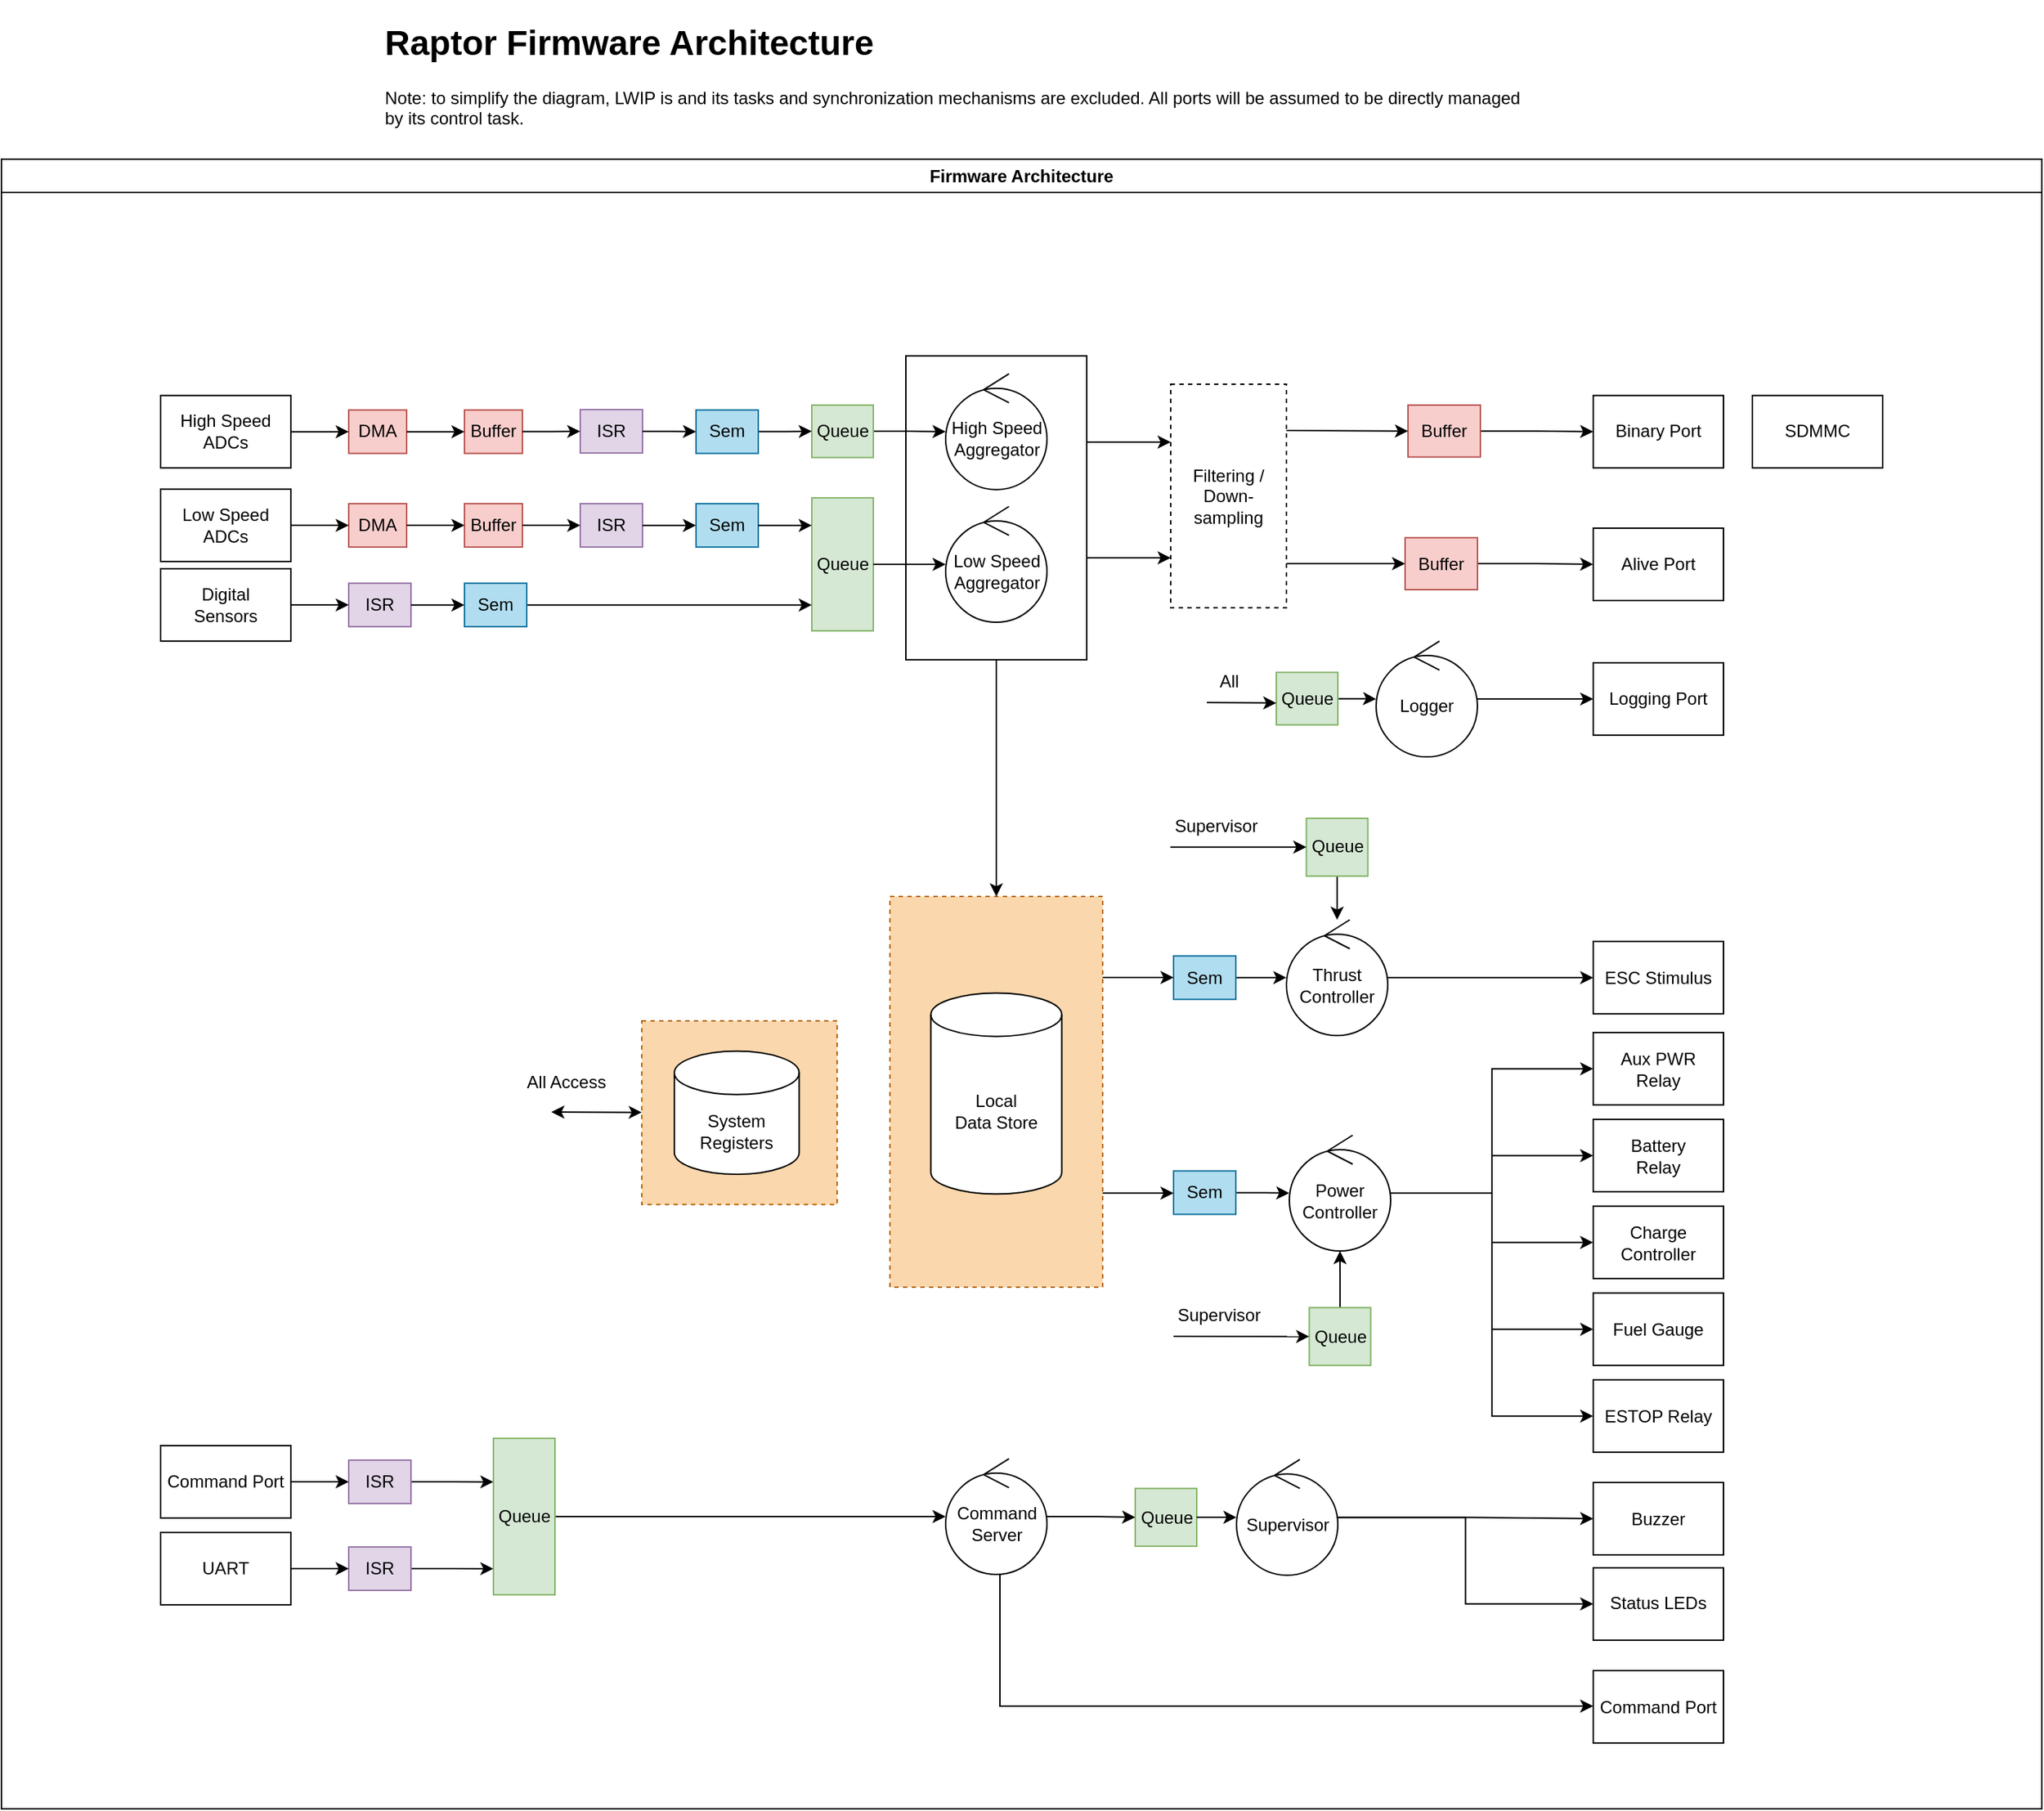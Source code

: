 <mxfile version="23.1.6" type="github">
  <diagram name="ページ1" id="frAd9zVA6C1hqHkERggT">
    <mxGraphModel dx="3493" dy="2271" grid="1" gridSize="10" guides="1" tooltips="1" connect="1" arrows="1" fold="1" page="1" pageScale="1" pageWidth="827" pageHeight="1169" math="0" shadow="0">
      <root>
        <mxCell id="0" />
        <mxCell id="1" parent="0" />
        <mxCell id="r4WBuM0c1a_yxzvFEJgT-160" value="&lt;h1&gt;Raptor Firmware Architecture&lt;/h1&gt;&lt;p&gt;Note: to simplify the diagram, LWIP is and its tasks and synchronization mechanisms are excluded. All ports will be assumed to be directly managed by its control task.&lt;/p&gt;" style="text;html=1;spacing=5;spacingTop=-20;whiteSpace=wrap;overflow=hidden;rounded=0;" vertex="1" parent="1">
          <mxGeometry y="-50" width="797" height="120" as="geometry" />
        </mxCell>
        <mxCell id="r4WBuM0c1a_yxzvFEJgT-360" value="Firmware Architecture" style="swimlane;whiteSpace=wrap;html=1;" vertex="1" parent="1">
          <mxGeometry x="-260" y="50" width="1410" height="1140" as="geometry" />
        </mxCell>
        <mxCell id="r4WBuM0c1a_yxzvFEJgT-267" value="" style="rounded=0;whiteSpace=wrap;html=1;fillColor=#fad7ac;strokeColor=#b46504;dashed=1;" vertex="1" parent="r4WBuM0c1a_yxzvFEJgT-360">
          <mxGeometry x="614" y="509.5" width="147" height="270" as="geometry" />
        </mxCell>
        <mxCell id="r4WBuM0c1a_yxzvFEJgT-191" value="" style="rounded=0;whiteSpace=wrap;html=1;" vertex="1" parent="r4WBuM0c1a_yxzvFEJgT-360">
          <mxGeometry x="625" y="135.92" width="125" height="210" as="geometry" />
        </mxCell>
        <mxCell id="r4WBuM0c1a_yxzvFEJgT-1" value="Digital&lt;br&gt;Sensors" style="rounded=0;whiteSpace=wrap;html=1;" vertex="1" parent="r4WBuM0c1a_yxzvFEJgT-360">
          <mxGeometry x="110" y="283.06" width="90" height="50" as="geometry" />
        </mxCell>
        <mxCell id="r4WBuM0c1a_yxzvFEJgT-3" value="High Speed ADCs" style="rounded=0;whiteSpace=wrap;html=1;" vertex="1" parent="r4WBuM0c1a_yxzvFEJgT-360">
          <mxGeometry x="110" y="163.32" width="90" height="50" as="geometry" />
        </mxCell>
        <mxCell id="r4WBuM0c1a_yxzvFEJgT-13" value="Aux PWR&lt;br&gt;Relay" style="rounded=0;whiteSpace=wrap;html=1;" vertex="1" parent="r4WBuM0c1a_yxzvFEJgT-360">
          <mxGeometry x="1100" y="603.57" width="90" height="50" as="geometry" />
        </mxCell>
        <mxCell id="r4WBuM0c1a_yxzvFEJgT-14" value="Battery&lt;br&gt;Relay" style="rounded=0;whiteSpace=wrap;html=1;" vertex="1" parent="r4WBuM0c1a_yxzvFEJgT-360">
          <mxGeometry x="1100" y="663.57" width="90" height="50" as="geometry" />
        </mxCell>
        <mxCell id="r4WBuM0c1a_yxzvFEJgT-15" value="Binary Port" style="rounded=0;whiteSpace=wrap;html=1;" vertex="1" parent="r4WBuM0c1a_yxzvFEJgT-360">
          <mxGeometry x="1100" y="163.32" width="90" height="50" as="geometry" />
        </mxCell>
        <mxCell id="r4WBuM0c1a_yxzvFEJgT-16" value="Alive Port" style="rounded=0;whiteSpace=wrap;html=1;" vertex="1" parent="r4WBuM0c1a_yxzvFEJgT-360">
          <mxGeometry x="1100" y="254.99" width="90" height="50" as="geometry" />
        </mxCell>
        <mxCell id="r4WBuM0c1a_yxzvFEJgT-17" value="Command Port" style="rounded=0;whiteSpace=wrap;html=1;" vertex="1" parent="r4WBuM0c1a_yxzvFEJgT-360">
          <mxGeometry x="1100" y="1044.5" width="90" height="50" as="geometry" />
        </mxCell>
        <mxCell id="r4WBuM0c1a_yxzvFEJgT-18" value="Logging Port" style="rounded=0;whiteSpace=wrap;html=1;" vertex="1" parent="r4WBuM0c1a_yxzvFEJgT-360">
          <mxGeometry x="1100" y="348.06" width="90" height="50" as="geometry" />
        </mxCell>
        <mxCell id="r4WBuM0c1a_yxzvFEJgT-19" value="Charge Controller" style="rounded=0;whiteSpace=wrap;html=1;" vertex="1" parent="r4WBuM0c1a_yxzvFEJgT-360">
          <mxGeometry x="1100" y="723.57" width="90" height="50" as="geometry" />
        </mxCell>
        <mxCell id="r4WBuM0c1a_yxzvFEJgT-20" value="Fuel Gauge" style="rounded=0;whiteSpace=wrap;html=1;" vertex="1" parent="r4WBuM0c1a_yxzvFEJgT-360">
          <mxGeometry x="1100" y="783.57" width="90" height="50" as="geometry" />
        </mxCell>
        <mxCell id="r4WBuM0c1a_yxzvFEJgT-161" style="edgeStyle=orthogonalEdgeStyle;rounded=0;orthogonalLoop=1;jettySize=auto;html=1;" edge="1" parent="r4WBuM0c1a_yxzvFEJgT-360" source="r4WBuM0c1a_yxzvFEJgT-202" target="r4WBuM0c1a_yxzvFEJgT-15">
          <mxGeometry relative="1" as="geometry" />
        </mxCell>
        <mxCell id="r4WBuM0c1a_yxzvFEJgT-27" value="High Speed&lt;br&gt;Aggregator" style="ellipse;shape=umlControl;whiteSpace=wrap;html=1;" vertex="1" parent="r4WBuM0c1a_yxzvFEJgT-360">
          <mxGeometry x="652.5" y="148.32" width="70" height="80" as="geometry" />
        </mxCell>
        <mxCell id="r4WBuM0c1a_yxzvFEJgT-34" value="Command Port" style="rounded=0;whiteSpace=wrap;html=1;" vertex="1" parent="r4WBuM0c1a_yxzvFEJgT-360">
          <mxGeometry x="110" y="889.04" width="90" height="50" as="geometry" />
        </mxCell>
        <mxCell id="r4WBuM0c1a_yxzvFEJgT-36" value="UART" style="rounded=0;whiteSpace=wrap;html=1;" vertex="1" parent="r4WBuM0c1a_yxzvFEJgT-360">
          <mxGeometry x="110" y="949.04" width="90" height="50" as="geometry" />
        </mxCell>
        <mxCell id="r4WBuM0c1a_yxzvFEJgT-90" value="DMA" style="rounded=0;whiteSpace=wrap;html=1;fillColor=#f8cecc;strokeColor=#b85450;" vertex="1" parent="r4WBuM0c1a_yxzvFEJgT-360">
          <mxGeometry x="240" y="173.32" width="40" height="30" as="geometry" />
        </mxCell>
        <mxCell id="r4WBuM0c1a_yxzvFEJgT-2" style="edgeStyle=orthogonalEdgeStyle;rounded=0;orthogonalLoop=1;jettySize=auto;html=1;" edge="1" parent="r4WBuM0c1a_yxzvFEJgT-360" source="r4WBuM0c1a_yxzvFEJgT-3" target="r4WBuM0c1a_yxzvFEJgT-90">
          <mxGeometry relative="1" as="geometry">
            <mxPoint x="280" y="188.32" as="targetPoint" />
          </mxGeometry>
        </mxCell>
        <mxCell id="r4WBuM0c1a_yxzvFEJgT-91" value="Buffer" style="rounded=0;whiteSpace=wrap;html=1;fillColor=#f8cecc;strokeColor=#b85450;" vertex="1" parent="r4WBuM0c1a_yxzvFEJgT-360">
          <mxGeometry x="320" y="173.32" width="40" height="30" as="geometry" />
        </mxCell>
        <mxCell id="r4WBuM0c1a_yxzvFEJgT-89" style="edgeStyle=orthogonalEdgeStyle;rounded=0;orthogonalLoop=1;jettySize=auto;html=1;" edge="1" parent="r4WBuM0c1a_yxzvFEJgT-360" source="r4WBuM0c1a_yxzvFEJgT-90" target="r4WBuM0c1a_yxzvFEJgT-91">
          <mxGeometry relative="1" as="geometry" />
        </mxCell>
        <mxCell id="r4WBuM0c1a_yxzvFEJgT-194" style="edgeStyle=orthogonalEdgeStyle;rounded=0;orthogonalLoop=1;jettySize=auto;html=1;" edge="1" parent="r4WBuM0c1a_yxzvFEJgT-360" source="r4WBuM0c1a_yxzvFEJgT-106" target="r4WBuM0c1a_yxzvFEJgT-27">
          <mxGeometry relative="1" as="geometry" />
        </mxCell>
        <mxCell id="r4WBuM0c1a_yxzvFEJgT-106" value="Queue" style="rounded=0;whiteSpace=wrap;html=1;fillColor=#d5e8d4;strokeColor=#82b366;" vertex="1" parent="r4WBuM0c1a_yxzvFEJgT-360">
          <mxGeometry x="560" y="169.94" width="42.5" height="36.25" as="geometry" />
        </mxCell>
        <mxCell id="r4WBuM0c1a_yxzvFEJgT-140" style="edgeStyle=orthogonalEdgeStyle;rounded=0;orthogonalLoop=1;jettySize=auto;html=1;" edge="1" parent="r4WBuM0c1a_yxzvFEJgT-360" source="r4WBuM0c1a_yxzvFEJgT-349" target="r4WBuM0c1a_yxzvFEJgT-106">
          <mxGeometry relative="1" as="geometry" />
        </mxCell>
        <mxCell id="r4WBuM0c1a_yxzvFEJgT-138" value="ISR" style="rounded=0;whiteSpace=wrap;html=1;fillColor=#e1d5e7;strokeColor=#9673a6;" vertex="1" parent="r4WBuM0c1a_yxzvFEJgT-360">
          <mxGeometry x="400" y="173.06" width="43" height="30" as="geometry" />
        </mxCell>
        <mxCell id="r4WBuM0c1a_yxzvFEJgT-139" style="edgeStyle=orthogonalEdgeStyle;rounded=0;orthogonalLoop=1;jettySize=auto;html=1;" edge="1" parent="r4WBuM0c1a_yxzvFEJgT-360" source="r4WBuM0c1a_yxzvFEJgT-91" target="r4WBuM0c1a_yxzvFEJgT-138">
          <mxGeometry relative="1" as="geometry" />
        </mxCell>
        <mxCell id="r4WBuM0c1a_yxzvFEJgT-148" style="edgeStyle=orthogonalEdgeStyle;rounded=0;orthogonalLoop=1;jettySize=auto;html=1;" edge="1" parent="r4WBuM0c1a_yxzvFEJgT-360" source="r4WBuM0c1a_yxzvFEJgT-142" target="r4WBuM0c1a_yxzvFEJgT-18">
          <mxGeometry relative="1" as="geometry">
            <mxPoint x="955" y="467.89" as="targetPoint" />
          </mxGeometry>
        </mxCell>
        <mxCell id="r4WBuM0c1a_yxzvFEJgT-142" value="Logger" style="ellipse;shape=umlControl;whiteSpace=wrap;html=1;" vertex="1" parent="r4WBuM0c1a_yxzvFEJgT-360">
          <mxGeometry x="950" y="333.06" width="70" height="80" as="geometry" />
        </mxCell>
        <mxCell id="r4WBuM0c1a_yxzvFEJgT-143" style="edgeStyle=orthogonalEdgeStyle;rounded=0;orthogonalLoop=1;jettySize=auto;html=1;" edge="1" parent="r4WBuM0c1a_yxzvFEJgT-360" source="r4WBuM0c1a_yxzvFEJgT-144" target="r4WBuM0c1a_yxzvFEJgT-142">
          <mxGeometry relative="1" as="geometry" />
        </mxCell>
        <mxCell id="r4WBuM0c1a_yxzvFEJgT-144" value="Queue" style="rounded=0;whiteSpace=wrap;html=1;fillColor=#d5e8d4;strokeColor=#82b366;" vertex="1" parent="r4WBuM0c1a_yxzvFEJgT-360">
          <mxGeometry x="881" y="354.65" width="42.5" height="36.25" as="geometry" />
        </mxCell>
        <mxCell id="r4WBuM0c1a_yxzvFEJgT-348" style="edgeStyle=orthogonalEdgeStyle;rounded=0;orthogonalLoop=1;jettySize=auto;html=1;" edge="1" parent="r4WBuM0c1a_yxzvFEJgT-360" source="r4WBuM0c1a_yxzvFEJgT-152" target="r4WBuM0c1a_yxzvFEJgT-17">
          <mxGeometry relative="1" as="geometry">
            <Array as="points">
              <mxPoint x="690" y="1069" />
            </Array>
          </mxGeometry>
        </mxCell>
        <mxCell id="r4WBuM0c1a_yxzvFEJgT-152" value="Command Server" style="ellipse;shape=umlControl;whiteSpace=wrap;html=1;" vertex="1" parent="r4WBuM0c1a_yxzvFEJgT-360">
          <mxGeometry x="652.5" y="898.04" width="70" height="80" as="geometry" />
        </mxCell>
        <mxCell id="r4WBuM0c1a_yxzvFEJgT-196" style="edgeStyle=orthogonalEdgeStyle;rounded=0;orthogonalLoop=1;jettySize=auto;html=1;entryX=0;entryY=0.5;entryDx=0;entryDy=0;" edge="1" parent="r4WBuM0c1a_yxzvFEJgT-360" source="r4WBuM0c1a_yxzvFEJgT-155" target="r4WBuM0c1a_yxzvFEJgT-13">
          <mxGeometry relative="1" as="geometry" />
        </mxCell>
        <mxCell id="r4WBuM0c1a_yxzvFEJgT-197" style="edgeStyle=orthogonalEdgeStyle;rounded=0;orthogonalLoop=1;jettySize=auto;html=1;" edge="1" parent="r4WBuM0c1a_yxzvFEJgT-360" source="r4WBuM0c1a_yxzvFEJgT-155" target="r4WBuM0c1a_yxzvFEJgT-14">
          <mxGeometry relative="1" as="geometry" />
        </mxCell>
        <mxCell id="r4WBuM0c1a_yxzvFEJgT-198" style="edgeStyle=orthogonalEdgeStyle;rounded=0;orthogonalLoop=1;jettySize=auto;html=1;" edge="1" parent="r4WBuM0c1a_yxzvFEJgT-360" source="r4WBuM0c1a_yxzvFEJgT-155" target="r4WBuM0c1a_yxzvFEJgT-19">
          <mxGeometry relative="1" as="geometry" />
        </mxCell>
        <mxCell id="r4WBuM0c1a_yxzvFEJgT-199" style="edgeStyle=orthogonalEdgeStyle;rounded=0;orthogonalLoop=1;jettySize=auto;html=1;entryX=0;entryY=0.5;entryDx=0;entryDy=0;" edge="1" parent="r4WBuM0c1a_yxzvFEJgT-360" source="r4WBuM0c1a_yxzvFEJgT-155" target="r4WBuM0c1a_yxzvFEJgT-20">
          <mxGeometry relative="1" as="geometry" />
        </mxCell>
        <mxCell id="r4WBuM0c1a_yxzvFEJgT-155" value="Power&lt;br&gt;Controller" style="ellipse;shape=umlControl;whiteSpace=wrap;html=1;" vertex="1" parent="r4WBuM0c1a_yxzvFEJgT-360">
          <mxGeometry x="890" y="674.5" width="70" height="80" as="geometry" />
        </mxCell>
        <mxCell id="r4WBuM0c1a_yxzvFEJgT-156" value="Thrust Controller" style="ellipse;shape=umlControl;whiteSpace=wrap;html=1;" vertex="1" parent="r4WBuM0c1a_yxzvFEJgT-360">
          <mxGeometry x="888" y="525.62" width="70" height="80" as="geometry" />
        </mxCell>
        <mxCell id="r4WBuM0c1a_yxzvFEJgT-165" style="edgeStyle=orthogonalEdgeStyle;rounded=0;orthogonalLoop=1;jettySize=auto;html=1;" edge="1" parent="r4WBuM0c1a_yxzvFEJgT-360" source="r4WBuM0c1a_yxzvFEJgT-158">
          <mxGeometry relative="1" as="geometry">
            <mxPoint x="340" y="914.1" as="targetPoint" />
          </mxGeometry>
        </mxCell>
        <mxCell id="r4WBuM0c1a_yxzvFEJgT-158" value="ISR" style="rounded=0;whiteSpace=wrap;html=1;fillColor=#e1d5e7;strokeColor=#9673a6;" vertex="1" parent="r4WBuM0c1a_yxzvFEJgT-360">
          <mxGeometry x="240" y="899.04" width="43" height="30" as="geometry" />
        </mxCell>
        <mxCell id="r4WBuM0c1a_yxzvFEJgT-164" style="edgeStyle=orthogonalEdgeStyle;rounded=0;orthogonalLoop=1;jettySize=auto;html=1;" edge="1" parent="r4WBuM0c1a_yxzvFEJgT-360" source="r4WBuM0c1a_yxzvFEJgT-34" target="r4WBuM0c1a_yxzvFEJgT-158">
          <mxGeometry relative="1" as="geometry" />
        </mxCell>
        <mxCell id="r4WBuM0c1a_yxzvFEJgT-169" style="edgeStyle=orthogonalEdgeStyle;rounded=0;orthogonalLoop=1;jettySize=auto;html=1;" edge="1" parent="r4WBuM0c1a_yxzvFEJgT-360" source="r4WBuM0c1a_yxzvFEJgT-166">
          <mxGeometry relative="1" as="geometry">
            <mxPoint x="340" y="974.1" as="targetPoint" />
          </mxGeometry>
        </mxCell>
        <mxCell id="r4WBuM0c1a_yxzvFEJgT-166" value="ISR" style="rounded=0;whiteSpace=wrap;html=1;fillColor=#e1d5e7;strokeColor=#9673a6;" vertex="1" parent="r4WBuM0c1a_yxzvFEJgT-360">
          <mxGeometry x="240" y="959.04" width="43" height="30" as="geometry" />
        </mxCell>
        <mxCell id="r4WBuM0c1a_yxzvFEJgT-167" style="edgeStyle=orthogonalEdgeStyle;rounded=0;orthogonalLoop=1;jettySize=auto;html=1;" edge="1" parent="r4WBuM0c1a_yxzvFEJgT-360" source="r4WBuM0c1a_yxzvFEJgT-36" target="r4WBuM0c1a_yxzvFEJgT-166">
          <mxGeometry relative="1" as="geometry" />
        </mxCell>
        <mxCell id="r4WBuM0c1a_yxzvFEJgT-173" style="edgeStyle=orthogonalEdgeStyle;rounded=0;orthogonalLoop=1;jettySize=auto;html=1;" edge="1" parent="r4WBuM0c1a_yxzvFEJgT-360" source="r4WBuM0c1a_yxzvFEJgT-172" target="r4WBuM0c1a_yxzvFEJgT-152">
          <mxGeometry relative="1" as="geometry" />
        </mxCell>
        <mxCell id="r4WBuM0c1a_yxzvFEJgT-172" value="Queue" style="rounded=0;whiteSpace=wrap;html=1;fillColor=#d5e8d4;strokeColor=#82b366;" vertex="1" parent="r4WBuM0c1a_yxzvFEJgT-360">
          <mxGeometry x="340" y="883.97" width="42.5" height="108.14" as="geometry" />
        </mxCell>
        <mxCell id="r4WBuM0c1a_yxzvFEJgT-176" value="Low Speed ADCs" style="rounded=0;whiteSpace=wrap;html=1;" vertex="1" parent="r4WBuM0c1a_yxzvFEJgT-360">
          <mxGeometry x="110" y="228.06" width="90" height="50" as="geometry" />
        </mxCell>
        <mxCell id="r4WBuM0c1a_yxzvFEJgT-177" value="DMA" style="rounded=0;whiteSpace=wrap;html=1;fillColor=#f8cecc;strokeColor=#b85450;" vertex="1" parent="r4WBuM0c1a_yxzvFEJgT-360">
          <mxGeometry x="240" y="238.06" width="40" height="30" as="geometry" />
        </mxCell>
        <mxCell id="r4WBuM0c1a_yxzvFEJgT-188" style="edgeStyle=orthogonalEdgeStyle;rounded=0;orthogonalLoop=1;jettySize=auto;html=1;" edge="1" parent="r4WBuM0c1a_yxzvFEJgT-360" source="r4WBuM0c1a_yxzvFEJgT-176" target="r4WBuM0c1a_yxzvFEJgT-177">
          <mxGeometry relative="1" as="geometry" />
        </mxCell>
        <mxCell id="r4WBuM0c1a_yxzvFEJgT-178" value="Buffer" style="rounded=0;whiteSpace=wrap;html=1;fillColor=#f8cecc;strokeColor=#b85450;" vertex="1" parent="r4WBuM0c1a_yxzvFEJgT-360">
          <mxGeometry x="320" y="238.06" width="40" height="30" as="geometry" />
        </mxCell>
        <mxCell id="r4WBuM0c1a_yxzvFEJgT-186" style="edgeStyle=orthogonalEdgeStyle;rounded=0;orthogonalLoop=1;jettySize=auto;html=1;" edge="1" parent="r4WBuM0c1a_yxzvFEJgT-360" source="r4WBuM0c1a_yxzvFEJgT-177" target="r4WBuM0c1a_yxzvFEJgT-178">
          <mxGeometry relative="1" as="geometry" />
        </mxCell>
        <mxCell id="r4WBuM0c1a_yxzvFEJgT-179" value="ISR" style="rounded=0;whiteSpace=wrap;html=1;fillColor=#e1d5e7;strokeColor=#9673a6;" vertex="1" parent="r4WBuM0c1a_yxzvFEJgT-360">
          <mxGeometry x="400" y="238.06" width="43" height="30" as="geometry" />
        </mxCell>
        <mxCell id="r4WBuM0c1a_yxzvFEJgT-185" style="edgeStyle=orthogonalEdgeStyle;rounded=0;orthogonalLoop=1;jettySize=auto;html=1;entryX=0;entryY=0.5;entryDx=0;entryDy=0;" edge="1" parent="r4WBuM0c1a_yxzvFEJgT-360" source="r4WBuM0c1a_yxzvFEJgT-178" target="r4WBuM0c1a_yxzvFEJgT-179">
          <mxGeometry relative="1" as="geometry" />
        </mxCell>
        <mxCell id="r4WBuM0c1a_yxzvFEJgT-180" value="Queue" style="rounded=0;whiteSpace=wrap;html=1;fillColor=#d5e8d4;strokeColor=#82b366;" vertex="1" parent="r4WBuM0c1a_yxzvFEJgT-360">
          <mxGeometry x="560" y="234.05" width="42.5" height="91.87" as="geometry" />
        </mxCell>
        <mxCell id="r4WBuM0c1a_yxzvFEJgT-192" style="edgeStyle=orthogonalEdgeStyle;rounded=0;orthogonalLoop=1;jettySize=auto;html=1;" edge="1" parent="r4WBuM0c1a_yxzvFEJgT-360" source="r4WBuM0c1a_yxzvFEJgT-200" target="r4WBuM0c1a_yxzvFEJgT-16">
          <mxGeometry relative="1" as="geometry" />
        </mxCell>
        <mxCell id="r4WBuM0c1a_yxzvFEJgT-190" value="Low Speed Aggregator" style="ellipse;shape=umlControl;whiteSpace=wrap;html=1;" vertex="1" parent="r4WBuM0c1a_yxzvFEJgT-360">
          <mxGeometry x="652.5" y="239.99" width="70" height="80" as="geometry" />
        </mxCell>
        <mxCell id="r4WBuM0c1a_yxzvFEJgT-193" style="edgeStyle=orthogonalEdgeStyle;rounded=0;orthogonalLoop=1;jettySize=auto;html=1;" edge="1" parent="r4WBuM0c1a_yxzvFEJgT-360" source="r4WBuM0c1a_yxzvFEJgT-180" target="r4WBuM0c1a_yxzvFEJgT-190">
          <mxGeometry relative="1" as="geometry" />
        </mxCell>
        <mxCell id="r4WBuM0c1a_yxzvFEJgT-200" value="Buffer" style="rounded=0;whiteSpace=wrap;html=1;fillColor=#f8cecc;strokeColor=#b85450;" vertex="1" parent="r4WBuM0c1a_yxzvFEJgT-360">
          <mxGeometry x="970" y="261.61" width="50" height="35.88" as="geometry" />
        </mxCell>
        <mxCell id="r4WBuM0c1a_yxzvFEJgT-202" value="Buffer" style="rounded=0;whiteSpace=wrap;html=1;fillColor=#f8cecc;strokeColor=#b85450;" vertex="1" parent="r4WBuM0c1a_yxzvFEJgT-360">
          <mxGeometry x="972" y="169.94" width="50" height="35.88" as="geometry" />
        </mxCell>
        <mxCell id="r4WBuM0c1a_yxzvFEJgT-209" value="ESC Stimulus" style="rounded=0;whiteSpace=wrap;html=1;" vertex="1" parent="r4WBuM0c1a_yxzvFEJgT-360">
          <mxGeometry x="1100" y="540.62" width="90" height="50" as="geometry" />
        </mxCell>
        <mxCell id="r4WBuM0c1a_yxzvFEJgT-211" style="edgeStyle=orthogonalEdgeStyle;rounded=0;orthogonalLoop=1;jettySize=auto;html=1;" edge="1" parent="r4WBuM0c1a_yxzvFEJgT-360" source="r4WBuM0c1a_yxzvFEJgT-156" target="r4WBuM0c1a_yxzvFEJgT-209">
          <mxGeometry relative="1" as="geometry" />
        </mxCell>
        <mxCell id="r4WBuM0c1a_yxzvFEJgT-210" value="ESTOP Relay" style="rounded=0;whiteSpace=wrap;html=1;" vertex="1" parent="r4WBuM0c1a_yxzvFEJgT-360">
          <mxGeometry x="1100" y="843.57" width="90" height="50" as="geometry" />
        </mxCell>
        <mxCell id="r4WBuM0c1a_yxzvFEJgT-212" style="edgeStyle=orthogonalEdgeStyle;rounded=0;orthogonalLoop=1;jettySize=auto;html=1;entryX=0;entryY=0.5;entryDx=0;entryDy=0;" edge="1" parent="r4WBuM0c1a_yxzvFEJgT-360" source="r4WBuM0c1a_yxzvFEJgT-155" target="r4WBuM0c1a_yxzvFEJgT-210">
          <mxGeometry relative="1" as="geometry" />
        </mxCell>
        <mxCell id="r4WBuM0c1a_yxzvFEJgT-218" value="Local&lt;br&gt;Data Store" style="shape=cylinder3;whiteSpace=wrap;html=1;boundedLbl=1;backgroundOutline=1;size=15;" vertex="1" parent="r4WBuM0c1a_yxzvFEJgT-360">
          <mxGeometry x="642.25" y="576.23" width="90.5" height="138.88" as="geometry" />
        </mxCell>
        <mxCell id="r4WBuM0c1a_yxzvFEJgT-229" value="Buzzer" style="rounded=0;whiteSpace=wrap;html=1;" vertex="1" parent="r4WBuM0c1a_yxzvFEJgT-360">
          <mxGeometry x="1100" y="914.5" width="90" height="50" as="geometry" />
        </mxCell>
        <mxCell id="r4WBuM0c1a_yxzvFEJgT-230" value="Status LEDs" style="rounded=0;whiteSpace=wrap;html=1;" vertex="1" parent="r4WBuM0c1a_yxzvFEJgT-360">
          <mxGeometry x="1100" y="973.44" width="90" height="50" as="geometry" />
        </mxCell>
        <mxCell id="r4WBuM0c1a_yxzvFEJgT-245" value="Queue" style="rounded=0;whiteSpace=wrap;html=1;fillColor=#d5e8d4;strokeColor=#82b366;" vertex="1" parent="r4WBuM0c1a_yxzvFEJgT-360">
          <mxGeometry x="783.5" y="918.61" width="42.5" height="39.92" as="geometry" />
        </mxCell>
        <mxCell id="r4WBuM0c1a_yxzvFEJgT-298" style="edgeStyle=orthogonalEdgeStyle;rounded=0;orthogonalLoop=1;jettySize=auto;html=1;" edge="1" parent="r4WBuM0c1a_yxzvFEJgT-360" source="r4WBuM0c1a_yxzvFEJgT-152" target="r4WBuM0c1a_yxzvFEJgT-245">
          <mxGeometry relative="1" as="geometry" />
        </mxCell>
        <mxCell id="r4WBuM0c1a_yxzvFEJgT-346" style="edgeStyle=orthogonalEdgeStyle;rounded=0;orthogonalLoop=1;jettySize=auto;html=1;entryX=0;entryY=0.5;entryDx=0;entryDy=0;" edge="1" parent="r4WBuM0c1a_yxzvFEJgT-360" source="r4WBuM0c1a_yxzvFEJgT-271" target="r4WBuM0c1a_yxzvFEJgT-229">
          <mxGeometry relative="1" as="geometry" />
        </mxCell>
        <mxCell id="r4WBuM0c1a_yxzvFEJgT-347" style="edgeStyle=orthogonalEdgeStyle;rounded=0;orthogonalLoop=1;jettySize=auto;html=1;" edge="1" parent="r4WBuM0c1a_yxzvFEJgT-360" source="r4WBuM0c1a_yxzvFEJgT-271" target="r4WBuM0c1a_yxzvFEJgT-230">
          <mxGeometry relative="1" as="geometry" />
        </mxCell>
        <mxCell id="r4WBuM0c1a_yxzvFEJgT-271" value="Supervisor" style="ellipse;shape=umlControl;whiteSpace=wrap;html=1;" vertex="1" parent="r4WBuM0c1a_yxzvFEJgT-360">
          <mxGeometry x="853.5" y="898.57" width="70" height="80" as="geometry" />
        </mxCell>
        <mxCell id="r4WBuM0c1a_yxzvFEJgT-276" style="edgeStyle=orthogonalEdgeStyle;rounded=0;orthogonalLoop=1;jettySize=auto;html=1;" edge="1" parent="r4WBuM0c1a_yxzvFEJgT-360" source="r4WBuM0c1a_yxzvFEJgT-245" target="r4WBuM0c1a_yxzvFEJgT-271">
          <mxGeometry relative="1" as="geometry" />
        </mxCell>
        <mxCell id="r4WBuM0c1a_yxzvFEJgT-274" style="edgeStyle=orthogonalEdgeStyle;rounded=0;orthogonalLoop=1;jettySize=auto;html=1;" edge="1" parent="r4WBuM0c1a_yxzvFEJgT-360" source="r4WBuM0c1a_yxzvFEJgT-273" target="r4WBuM0c1a_yxzvFEJgT-155">
          <mxGeometry relative="1" as="geometry" />
        </mxCell>
        <mxCell id="r4WBuM0c1a_yxzvFEJgT-273" value="Sem" style="rounded=0;whiteSpace=wrap;html=1;fillColor=#b1ddf0;strokeColor=#10739e;" vertex="1" parent="r4WBuM0c1a_yxzvFEJgT-360">
          <mxGeometry x="810" y="699.18" width="43" height="30" as="geometry" />
        </mxCell>
        <mxCell id="r4WBuM0c1a_yxzvFEJgT-288" style="edgeStyle=orthogonalEdgeStyle;rounded=0;orthogonalLoop=1;jettySize=auto;html=1;" edge="1" parent="r4WBuM0c1a_yxzvFEJgT-360" source="r4WBuM0c1a_yxzvFEJgT-267" target="r4WBuM0c1a_yxzvFEJgT-273">
          <mxGeometry relative="1" as="geometry">
            <Array as="points">
              <mxPoint x="770" y="714.5" />
              <mxPoint x="770" y="714.5" />
            </Array>
          </mxGeometry>
        </mxCell>
        <mxCell id="r4WBuM0c1a_yxzvFEJgT-284" style="edgeStyle=orthogonalEdgeStyle;rounded=0;orthogonalLoop=1;jettySize=auto;html=1;" edge="1" parent="r4WBuM0c1a_yxzvFEJgT-360" source="r4WBuM0c1a_yxzvFEJgT-282" target="r4WBuM0c1a_yxzvFEJgT-156">
          <mxGeometry relative="1" as="geometry" />
        </mxCell>
        <mxCell id="r4WBuM0c1a_yxzvFEJgT-282" value="Sem" style="rounded=0;whiteSpace=wrap;html=1;fillColor=#b1ddf0;strokeColor=#10739e;" vertex="1" parent="r4WBuM0c1a_yxzvFEJgT-360">
          <mxGeometry x="810" y="550.62" width="43" height="30" as="geometry" />
        </mxCell>
        <mxCell id="r4WBuM0c1a_yxzvFEJgT-285" style="edgeStyle=orthogonalEdgeStyle;rounded=0;orthogonalLoop=1;jettySize=auto;html=1;" edge="1" parent="r4WBuM0c1a_yxzvFEJgT-360" source="r4WBuM0c1a_yxzvFEJgT-267" target="r4WBuM0c1a_yxzvFEJgT-282">
          <mxGeometry relative="1" as="geometry">
            <Array as="points">
              <mxPoint x="770" y="565.5" />
              <mxPoint x="770" y="565.5" />
            </Array>
          </mxGeometry>
        </mxCell>
        <mxCell id="r4WBuM0c1a_yxzvFEJgT-292" value="SDMMC" style="rounded=0;whiteSpace=wrap;html=1;" vertex="1" parent="r4WBuM0c1a_yxzvFEJgT-360">
          <mxGeometry x="1210" y="163.32" width="90" height="50" as="geometry" />
        </mxCell>
        <mxCell id="r4WBuM0c1a_yxzvFEJgT-296" value="" style="edgeStyle=orthogonalEdgeStyle;rounded=0;orthogonalLoop=1;jettySize=auto;html=1;" edge="1" parent="r4WBuM0c1a_yxzvFEJgT-360" source="r4WBuM0c1a_yxzvFEJgT-191" target="r4WBuM0c1a_yxzvFEJgT-267">
          <mxGeometry relative="1" as="geometry">
            <mxPoint x="688" y="345.5" as="sourcePoint" />
            <mxPoint x="687.471" y="385.5" as="targetPoint" />
          </mxGeometry>
        </mxCell>
        <mxCell id="r4WBuM0c1a_yxzvFEJgT-309" style="edgeStyle=orthogonalEdgeStyle;rounded=0;orthogonalLoop=1;jettySize=auto;html=1;" edge="1" parent="r4WBuM0c1a_yxzvFEJgT-360" source="r4WBuM0c1a_yxzvFEJgT-299" target="r4WBuM0c1a_yxzvFEJgT-155">
          <mxGeometry relative="1" as="geometry" />
        </mxCell>
        <mxCell id="r4WBuM0c1a_yxzvFEJgT-299" value="Queue" style="rounded=0;whiteSpace=wrap;html=1;fillColor=#d5e8d4;strokeColor=#82b366;" vertex="1" parent="r4WBuM0c1a_yxzvFEJgT-360">
          <mxGeometry x="903.75" y="793.65" width="42.5" height="39.92" as="geometry" />
        </mxCell>
        <mxCell id="r4WBuM0c1a_yxzvFEJgT-301" style="edgeStyle=orthogonalEdgeStyle;rounded=0;orthogonalLoop=1;jettySize=auto;html=1;entryX=0;entryY=0.5;entryDx=0;entryDy=0;" edge="1" parent="r4WBuM0c1a_yxzvFEJgT-360" source="r4WBuM0c1a_yxzvFEJgT-300" target="r4WBuM0c1a_yxzvFEJgT-202">
          <mxGeometry relative="1" as="geometry">
            <Array as="points">
              <mxPoint x="890" y="187.5" />
              <mxPoint x="890" y="187.5" />
            </Array>
          </mxGeometry>
        </mxCell>
        <mxCell id="r4WBuM0c1a_yxzvFEJgT-302" style="edgeStyle=orthogonalEdgeStyle;rounded=0;orthogonalLoop=1;jettySize=auto;html=1;" edge="1" parent="r4WBuM0c1a_yxzvFEJgT-360" source="r4WBuM0c1a_yxzvFEJgT-300" target="r4WBuM0c1a_yxzvFEJgT-200">
          <mxGeometry relative="1" as="geometry">
            <Array as="points">
              <mxPoint x="890" y="279.5" />
              <mxPoint x="890" y="279.5" />
            </Array>
          </mxGeometry>
        </mxCell>
        <mxCell id="r4WBuM0c1a_yxzvFEJgT-300" value="Filtering / Down-sampling" style="rounded=0;whiteSpace=wrap;html=1;dashed=1;" vertex="1" parent="r4WBuM0c1a_yxzvFEJgT-360">
          <mxGeometry x="808" y="155.5" width="80" height="154.49" as="geometry" />
        </mxCell>
        <mxCell id="r4WBuM0c1a_yxzvFEJgT-358" style="edgeStyle=orthogonalEdgeStyle;rounded=0;orthogonalLoop=1;jettySize=auto;html=1;" edge="1" parent="r4WBuM0c1a_yxzvFEJgT-360" source="r4WBuM0c1a_yxzvFEJgT-191" target="r4WBuM0c1a_yxzvFEJgT-300">
          <mxGeometry relative="1" as="geometry">
            <Array as="points">
              <mxPoint x="790" y="275.5" />
              <mxPoint x="790" y="275.5" />
            </Array>
          </mxGeometry>
        </mxCell>
        <mxCell id="r4WBuM0c1a_yxzvFEJgT-359" style="edgeStyle=orthogonalEdgeStyle;rounded=0;orthogonalLoop=1;jettySize=auto;html=1;" edge="1" parent="r4WBuM0c1a_yxzvFEJgT-360" source="r4WBuM0c1a_yxzvFEJgT-191" target="r4WBuM0c1a_yxzvFEJgT-300">
          <mxGeometry relative="1" as="geometry">
            <Array as="points">
              <mxPoint x="790" y="195.5" />
              <mxPoint x="790" y="195.5" />
            </Array>
          </mxGeometry>
        </mxCell>
        <mxCell id="r4WBuM0c1a_yxzvFEJgT-310" style="edgeStyle=orthogonalEdgeStyle;rounded=0;orthogonalLoop=1;jettySize=auto;html=1;" edge="1" parent="r4WBuM0c1a_yxzvFEJgT-360" source="r4WBuM0c1a_yxzvFEJgT-305" target="r4WBuM0c1a_yxzvFEJgT-156">
          <mxGeometry relative="1" as="geometry" />
        </mxCell>
        <mxCell id="r4WBuM0c1a_yxzvFEJgT-305" value="Queue" style="rounded=0;whiteSpace=wrap;html=1;fillColor=#d5e8d4;strokeColor=#82b366;" vertex="1" parent="r4WBuM0c1a_yxzvFEJgT-360">
          <mxGeometry x="901.75" y="455.5" width="42.5" height="39.92" as="geometry" />
        </mxCell>
        <mxCell id="r4WBuM0c1a_yxzvFEJgT-311" value="" style="endArrow=classic;html=1;rounded=0;entryX=0;entryY=0.5;entryDx=0;entryDy=0;" edge="1" parent="r4WBuM0c1a_yxzvFEJgT-360" target="r4WBuM0c1a_yxzvFEJgT-299">
          <mxGeometry width="50" height="50" relative="1" as="geometry">
            <mxPoint x="810" y="813.5" as="sourcePoint" />
            <mxPoint x="840" y="795.5" as="targetPoint" />
          </mxGeometry>
        </mxCell>
        <mxCell id="r4WBuM0c1a_yxzvFEJgT-312" value="Supervisor" style="text;html=1;align=center;verticalAlign=middle;resizable=0;points=[];autosize=1;strokeColor=none;fillColor=none;" vertex="1" parent="r4WBuM0c1a_yxzvFEJgT-360">
          <mxGeometry x="801" y="783.57" width="80" height="30" as="geometry" />
        </mxCell>
        <mxCell id="r4WBuM0c1a_yxzvFEJgT-313" value="" style="endArrow=classic;html=1;rounded=0;entryX=0;entryY=0.5;entryDx=0;entryDy=0;" edge="1" parent="r4WBuM0c1a_yxzvFEJgT-360">
          <mxGeometry width="50" height="50" relative="1" as="geometry">
            <mxPoint x="807.75" y="475.43" as="sourcePoint" />
            <mxPoint x="901.75" y="475.43" as="targetPoint" />
          </mxGeometry>
        </mxCell>
        <mxCell id="r4WBuM0c1a_yxzvFEJgT-314" value="Supervisor" style="text;html=1;align=center;verticalAlign=middle;resizable=0;points=[];autosize=1;strokeColor=none;fillColor=none;" vertex="1" parent="r4WBuM0c1a_yxzvFEJgT-360">
          <mxGeometry x="798.75" y="445.5" width="80" height="30" as="geometry" />
        </mxCell>
        <mxCell id="r4WBuM0c1a_yxzvFEJgT-315" value="" style="endArrow=classic;html=1;rounded=0;entryX=0;entryY=0.5;entryDx=0;entryDy=0;" edge="1" parent="r4WBuM0c1a_yxzvFEJgT-360">
          <mxGeometry width="50" height="50" relative="1" as="geometry">
            <mxPoint x="833" y="375.5" as="sourcePoint" />
            <mxPoint x="881" y="375.85" as="targetPoint" />
          </mxGeometry>
        </mxCell>
        <mxCell id="r4WBuM0c1a_yxzvFEJgT-316" value="All" style="text;html=1;align=center;verticalAlign=middle;resizable=0;points=[];autosize=1;strokeColor=none;fillColor=none;" vertex="1" parent="r4WBuM0c1a_yxzvFEJgT-360">
          <mxGeometry x="828" y="345.92" width="40" height="30" as="geometry" />
        </mxCell>
        <mxCell id="r4WBuM0c1a_yxzvFEJgT-321" value="" style="group" vertex="1" connectable="0" parent="r4WBuM0c1a_yxzvFEJgT-360">
          <mxGeometry x="442.5" y="595.5" width="135" height="126.93" as="geometry" />
        </mxCell>
        <mxCell id="r4WBuM0c1a_yxzvFEJgT-270" value="" style="rounded=0;whiteSpace=wrap;html=1;fillColor=#fad7ac;strokeColor=#b46504;dashed=1;" vertex="1" parent="r4WBuM0c1a_yxzvFEJgT-321">
          <mxGeometry width="135" height="126.93" as="geometry" />
        </mxCell>
        <mxCell id="r4WBuM0c1a_yxzvFEJgT-154" value="System&lt;br&gt;&lt;div style=&quot;&quot;&gt;Registers&lt;/div&gt;" style="shape=cylinder3;whiteSpace=wrap;html=1;boundedLbl=1;backgroundOutline=1;size=15;" vertex="1" parent="r4WBuM0c1a_yxzvFEJgT-321">
          <mxGeometry x="22.5" y="20.91" width="86.25" height="85.12" as="geometry" />
        </mxCell>
        <mxCell id="r4WBuM0c1a_yxzvFEJgT-322" value="" style="endArrow=classic;html=1;rounded=0;startArrow=classic;startFill=1;" edge="1" parent="r4WBuM0c1a_yxzvFEJgT-360" target="r4WBuM0c1a_yxzvFEJgT-270">
          <mxGeometry width="50" height="50" relative="1" as="geometry">
            <mxPoint x="380" y="658.5" as="sourcePoint" />
            <mxPoint x="400" y="635.5" as="targetPoint" />
          </mxGeometry>
        </mxCell>
        <mxCell id="r4WBuM0c1a_yxzvFEJgT-324" value="All Access" style="text;html=1;align=center;verticalAlign=middle;resizable=0;points=[];autosize=1;strokeColor=none;fillColor=none;" vertex="1" parent="r4WBuM0c1a_yxzvFEJgT-360">
          <mxGeometry x="350" y="623.06" width="80" height="30" as="geometry" />
        </mxCell>
        <mxCell id="r4WBuM0c1a_yxzvFEJgT-350" value="" style="edgeStyle=orthogonalEdgeStyle;rounded=0;orthogonalLoop=1;jettySize=auto;html=1;" edge="1" parent="r4WBuM0c1a_yxzvFEJgT-360" source="r4WBuM0c1a_yxzvFEJgT-138" target="r4WBuM0c1a_yxzvFEJgT-349">
          <mxGeometry relative="1" as="geometry">
            <mxPoint x="443" y="188.5" as="sourcePoint" />
            <mxPoint x="560" y="188.5" as="targetPoint" />
          </mxGeometry>
        </mxCell>
        <mxCell id="r4WBuM0c1a_yxzvFEJgT-349" value="Sem" style="rounded=0;whiteSpace=wrap;html=1;fillColor=#b1ddf0;strokeColor=#10739e;" vertex="1" parent="r4WBuM0c1a_yxzvFEJgT-360">
          <mxGeometry x="480" y="173.32" width="43" height="30" as="geometry" />
        </mxCell>
        <mxCell id="r4WBuM0c1a_yxzvFEJgT-352" value="" style="edgeStyle=orthogonalEdgeStyle;rounded=0;orthogonalLoop=1;jettySize=auto;html=1;" edge="1" parent="r4WBuM0c1a_yxzvFEJgT-360" source="r4WBuM0c1a_yxzvFEJgT-179" target="r4WBuM0c1a_yxzvFEJgT-351">
          <mxGeometry relative="1" as="geometry">
            <mxPoint x="443" y="253.5" as="sourcePoint" />
            <mxPoint x="560" y="253.5" as="targetPoint" />
            <Array as="points" />
          </mxGeometry>
        </mxCell>
        <mxCell id="r4WBuM0c1a_yxzvFEJgT-351" value="Sem" style="rounded=0;whiteSpace=wrap;html=1;fillColor=#b1ddf0;strokeColor=#10739e;" vertex="1" parent="r4WBuM0c1a_yxzvFEJgT-360">
          <mxGeometry x="480" y="238.06" width="43" height="30" as="geometry" />
        </mxCell>
        <mxCell id="r4WBuM0c1a_yxzvFEJgT-242" style="edgeStyle=orthogonalEdgeStyle;rounded=0;orthogonalLoop=1;jettySize=auto;html=1;" edge="1" parent="r4WBuM0c1a_yxzvFEJgT-360" source="r4WBuM0c1a_yxzvFEJgT-351" target="r4WBuM0c1a_yxzvFEJgT-180">
          <mxGeometry relative="1" as="geometry">
            <Array as="points">
              <mxPoint x="540" y="252.92" />
              <mxPoint x="540" y="252.92" />
            </Array>
          </mxGeometry>
        </mxCell>
        <mxCell id="r4WBuM0c1a_yxzvFEJgT-353" value="ISR" style="rounded=0;whiteSpace=wrap;html=1;fillColor=#e1d5e7;strokeColor=#9673a6;" vertex="1" parent="r4WBuM0c1a_yxzvFEJgT-360">
          <mxGeometry x="240" y="293.06" width="43" height="30" as="geometry" />
        </mxCell>
        <mxCell id="r4WBuM0c1a_yxzvFEJgT-355" style="edgeStyle=orthogonalEdgeStyle;rounded=0;orthogonalLoop=1;jettySize=auto;html=1;" edge="1" parent="r4WBuM0c1a_yxzvFEJgT-360" source="r4WBuM0c1a_yxzvFEJgT-1" target="r4WBuM0c1a_yxzvFEJgT-353">
          <mxGeometry relative="1" as="geometry" />
        </mxCell>
        <mxCell id="r4WBuM0c1a_yxzvFEJgT-357" style="edgeStyle=orthogonalEdgeStyle;rounded=0;orthogonalLoop=1;jettySize=auto;html=1;" edge="1" parent="r4WBuM0c1a_yxzvFEJgT-360" source="r4WBuM0c1a_yxzvFEJgT-354" target="r4WBuM0c1a_yxzvFEJgT-180">
          <mxGeometry relative="1" as="geometry">
            <Array as="points">
              <mxPoint x="510" y="308.5" />
              <mxPoint x="510" y="308.5" />
            </Array>
          </mxGeometry>
        </mxCell>
        <mxCell id="r4WBuM0c1a_yxzvFEJgT-354" value="Sem" style="rounded=0;whiteSpace=wrap;html=1;fillColor=#b1ddf0;strokeColor=#10739e;" vertex="1" parent="r4WBuM0c1a_yxzvFEJgT-360">
          <mxGeometry x="320" y="293.06" width="43" height="30" as="geometry" />
        </mxCell>
        <mxCell id="r4WBuM0c1a_yxzvFEJgT-356" style="edgeStyle=orthogonalEdgeStyle;rounded=0;orthogonalLoop=1;jettySize=auto;html=1;" edge="1" parent="r4WBuM0c1a_yxzvFEJgT-360" source="r4WBuM0c1a_yxzvFEJgT-353" target="r4WBuM0c1a_yxzvFEJgT-354">
          <mxGeometry relative="1" as="geometry" />
        </mxCell>
      </root>
    </mxGraphModel>
  </diagram>
</mxfile>

